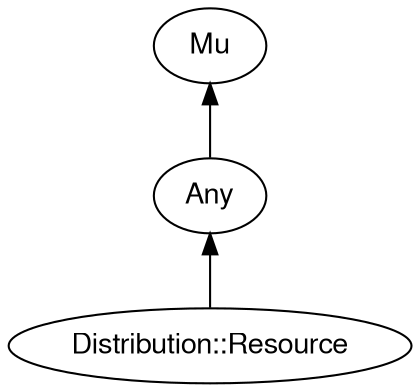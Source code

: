 digraph "raku-type-graph" {
    rankdir=BT;
    splines=polyline;
    overlap=false;

    graph [truecolor=true bgcolor="#FFFFFF"];
    // Types
    "Distribution::Resource" [color="#000000", fontcolor="#000000", href="/type/Distribution::Resource", fontname="FreeSans"];
    "Mu" [color="#000000", fontcolor="#000000", href="/type/Mu", fontname="FreeSans"];
    "Any" [color="#000000", fontcolor="#000000", href="/type/Any", fontname="FreeSans"];

    // Superclasses
    "Distribution::Resource" -> "Any" [color="#000000"];
    "Any" -> "Mu" [color="#000000"];

    // Roles
}
